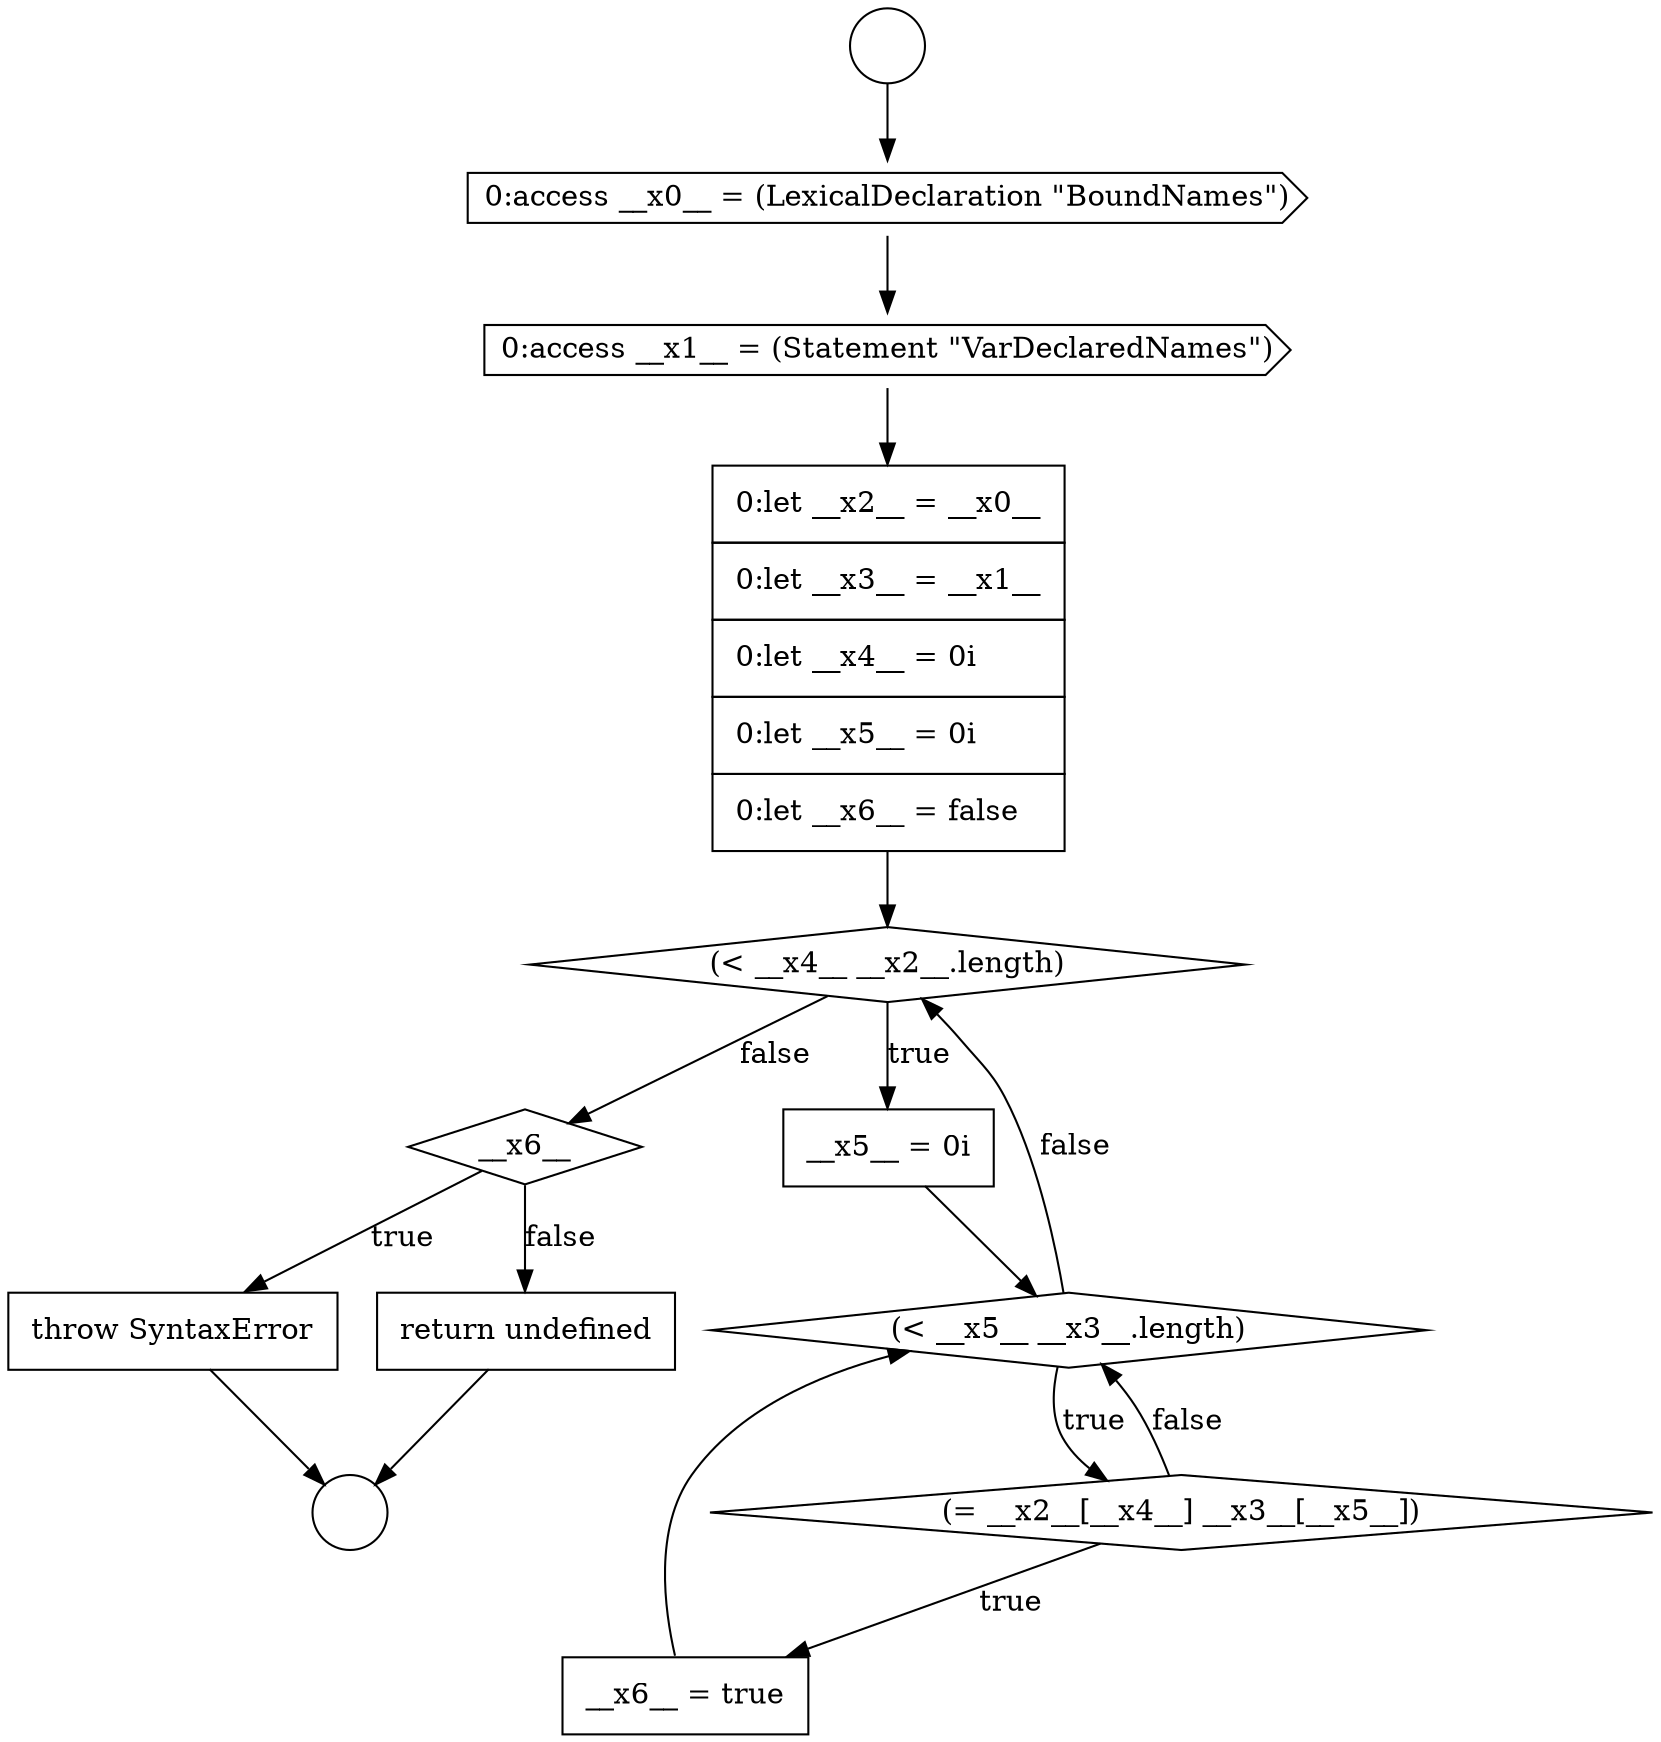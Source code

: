 digraph {
  node19204 [shape=diamond, label=<<font color="black">__x6__</font>> color="black" fillcolor="white" style=filled]
  node19197 [shape=cds, label=<<font color="black">0:access __x1__ = (Statement &quot;VarDeclaredNames&quot;)</font>> color="black" fillcolor="white" style=filled]
  node19194 [shape=circle label=" " color="black" fillcolor="white" style=filled]
  node19203 [shape=none, margin=0, label=<<font color="black">
    <table border="0" cellborder="1" cellspacing="0" cellpadding="10">
      <tr><td align="left">__x6__ = true</td></tr>
    </table>
  </font>> color="black" fillcolor="white" style=filled]
  node19195 [shape=circle label=" " color="black" fillcolor="white" style=filled]
  node19198 [shape=none, margin=0, label=<<font color="black">
    <table border="0" cellborder="1" cellspacing="0" cellpadding="10">
      <tr><td align="left">0:let __x2__ = __x0__</td></tr>
      <tr><td align="left">0:let __x3__ = __x1__</td></tr>
      <tr><td align="left">0:let __x4__ = 0i</td></tr>
      <tr><td align="left">0:let __x5__ = 0i</td></tr>
      <tr><td align="left">0:let __x6__ = false</td></tr>
    </table>
  </font>> color="black" fillcolor="white" style=filled]
  node19202 [shape=diamond, label=<<font color="black">(= __x2__[__x4__] __x3__[__x5__])</font>> color="black" fillcolor="white" style=filled]
  node19199 [shape=diamond, label=<<font color="black">(&lt; __x4__ __x2__.length)</font>> color="black" fillcolor="white" style=filled]
  node19196 [shape=cds, label=<<font color="black">0:access __x0__ = (LexicalDeclaration &quot;BoundNames&quot;)</font>> color="black" fillcolor="white" style=filled]
  node19205 [shape=none, margin=0, label=<<font color="black">
    <table border="0" cellborder="1" cellspacing="0" cellpadding="10">
      <tr><td align="left">throw SyntaxError</td></tr>
    </table>
  </font>> color="black" fillcolor="white" style=filled]
  node19200 [shape=none, margin=0, label=<<font color="black">
    <table border="0" cellborder="1" cellspacing="0" cellpadding="10">
      <tr><td align="left">__x5__ = 0i</td></tr>
    </table>
  </font>> color="black" fillcolor="white" style=filled]
  node19206 [shape=none, margin=0, label=<<font color="black">
    <table border="0" cellborder="1" cellspacing="0" cellpadding="10">
      <tr><td align="left">return undefined</td></tr>
    </table>
  </font>> color="black" fillcolor="white" style=filled]
  node19201 [shape=diamond, label=<<font color="black">(&lt; __x5__ __x3__.length)</font>> color="black" fillcolor="white" style=filled]
  node19206 -> node19195 [ color="black"]
  node19202 -> node19203 [label=<<font color="black">true</font>> color="black"]
  node19202 -> node19201 [label=<<font color="black">false</font>> color="black"]
  node19194 -> node19196 [ color="black"]
  node19204 -> node19205 [label=<<font color="black">true</font>> color="black"]
  node19204 -> node19206 [label=<<font color="black">false</font>> color="black"]
  node19198 -> node19199 [ color="black"]
  node19201 -> node19202 [label=<<font color="black">true</font>> color="black"]
  node19201 -> node19199 [label=<<font color="black">false</font>> color="black"]
  node19196 -> node19197 [ color="black"]
  node19197 -> node19198 [ color="black"]
  node19203 -> node19201 [ color="black"]
  node19205 -> node19195 [ color="black"]
  node19199 -> node19200 [label=<<font color="black">true</font>> color="black"]
  node19199 -> node19204 [label=<<font color="black">false</font>> color="black"]
  node19200 -> node19201 [ color="black"]
}
